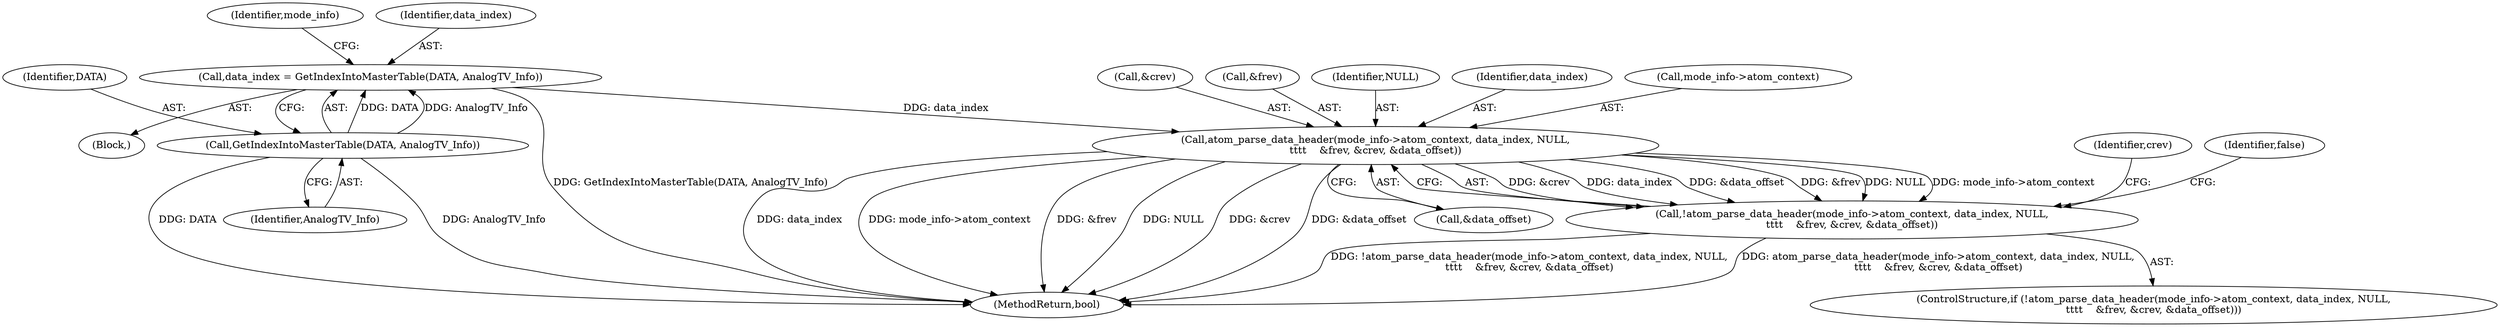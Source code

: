 digraph "0_linux_0031c41be5c529f8329e327b63cde92ba1284842@pointer" {
"1000128" [label="(Call,atom_parse_data_header(mode_info->atom_context, data_index, NULL,\n\t\t\t\t    &frev, &crev, &data_offset))"];
"1000117" [label="(Call,data_index = GetIndexIntoMasterTable(DATA, AnalogTV_Info))"];
"1000119" [label="(Call,GetIndexIntoMasterTable(DATA, AnalogTV_Info))"];
"1000127" [label="(Call,!atom_parse_data_header(mode_info->atom_context, data_index, NULL,\n\t\t\t\t    &frev, &crev, &data_offset))"];
"1000136" [label="(Call,&crev)"];
"1000120" [label="(Identifier,DATA)"];
"1000134" [label="(Call,&frev)"];
"1000130" [label="(Identifier,mode_info)"];
"1000127" [label="(Call,!atom_parse_data_header(mode_info->atom_context, data_index, NULL,\n\t\t\t\t    &frev, &crev, &data_offset))"];
"1000121" [label="(Identifier,AnalogTV_Info)"];
"1000558" [label="(MethodReturn,bool)"];
"1000128" [label="(Call,atom_parse_data_header(mode_info->atom_context, data_index, NULL,\n\t\t\t\t    &frev, &crev, &data_offset))"];
"1000119" [label="(Call,GetIndexIntoMasterTable(DATA, AnalogTV_Info))"];
"1000117" [label="(Call,data_index = GetIndexIntoMasterTable(DATA, AnalogTV_Info))"];
"1000143" [label="(Identifier,crev)"];
"1000138" [label="(Call,&data_offset)"];
"1000133" [label="(Identifier,NULL)"];
"1000118" [label="(Identifier,data_index)"];
"1000126" [label="(ControlStructure,if (!atom_parse_data_header(mode_info->atom_context, data_index, NULL,\n\t\t\t\t    &frev, &crev, &data_offset)))"];
"1000132" [label="(Identifier,data_index)"];
"1000141" [label="(Identifier,false)"];
"1000105" [label="(Block,)"];
"1000129" [label="(Call,mode_info->atom_context)"];
"1000128" -> "1000127"  [label="AST: "];
"1000128" -> "1000138"  [label="CFG: "];
"1000129" -> "1000128"  [label="AST: "];
"1000132" -> "1000128"  [label="AST: "];
"1000133" -> "1000128"  [label="AST: "];
"1000134" -> "1000128"  [label="AST: "];
"1000136" -> "1000128"  [label="AST: "];
"1000138" -> "1000128"  [label="AST: "];
"1000127" -> "1000128"  [label="CFG: "];
"1000128" -> "1000558"  [label="DDG: data_index"];
"1000128" -> "1000558"  [label="DDG: mode_info->atom_context"];
"1000128" -> "1000558"  [label="DDG: &frev"];
"1000128" -> "1000558"  [label="DDG: NULL"];
"1000128" -> "1000558"  [label="DDG: &crev"];
"1000128" -> "1000558"  [label="DDG: &data_offset"];
"1000128" -> "1000127"  [label="DDG: &crev"];
"1000128" -> "1000127"  [label="DDG: data_index"];
"1000128" -> "1000127"  [label="DDG: &data_offset"];
"1000128" -> "1000127"  [label="DDG: &frev"];
"1000128" -> "1000127"  [label="DDG: NULL"];
"1000128" -> "1000127"  [label="DDG: mode_info->atom_context"];
"1000117" -> "1000128"  [label="DDG: data_index"];
"1000117" -> "1000105"  [label="AST: "];
"1000117" -> "1000119"  [label="CFG: "];
"1000118" -> "1000117"  [label="AST: "];
"1000119" -> "1000117"  [label="AST: "];
"1000130" -> "1000117"  [label="CFG: "];
"1000117" -> "1000558"  [label="DDG: GetIndexIntoMasterTable(DATA, AnalogTV_Info)"];
"1000119" -> "1000117"  [label="DDG: DATA"];
"1000119" -> "1000117"  [label="DDG: AnalogTV_Info"];
"1000119" -> "1000121"  [label="CFG: "];
"1000120" -> "1000119"  [label="AST: "];
"1000121" -> "1000119"  [label="AST: "];
"1000119" -> "1000558"  [label="DDG: AnalogTV_Info"];
"1000119" -> "1000558"  [label="DDG: DATA"];
"1000127" -> "1000126"  [label="AST: "];
"1000141" -> "1000127"  [label="CFG: "];
"1000143" -> "1000127"  [label="CFG: "];
"1000127" -> "1000558"  [label="DDG: !atom_parse_data_header(mode_info->atom_context, data_index, NULL,\n\t\t\t\t    &frev, &crev, &data_offset)"];
"1000127" -> "1000558"  [label="DDG: atom_parse_data_header(mode_info->atom_context, data_index, NULL,\n\t\t\t\t    &frev, &crev, &data_offset)"];
}
